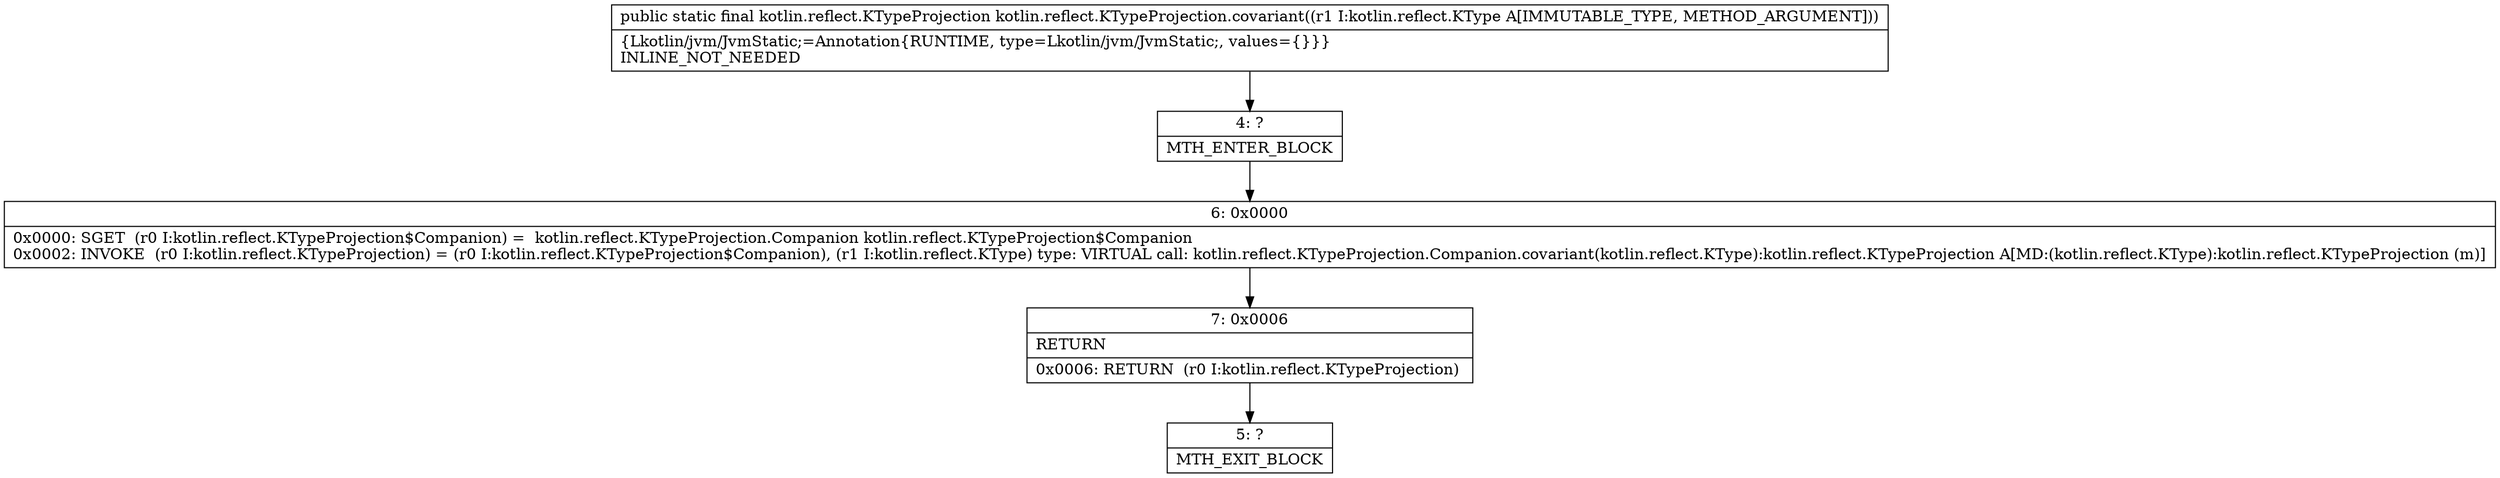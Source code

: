 digraph "CFG forkotlin.reflect.KTypeProjection.covariant(Lkotlin\/reflect\/KType;)Lkotlin\/reflect\/KTypeProjection;" {
Node_4 [shape=record,label="{4\:\ ?|MTH_ENTER_BLOCK\l}"];
Node_6 [shape=record,label="{6\:\ 0x0000|0x0000: SGET  (r0 I:kotlin.reflect.KTypeProjection$Companion) =  kotlin.reflect.KTypeProjection.Companion kotlin.reflect.KTypeProjection$Companion \l0x0002: INVOKE  (r0 I:kotlin.reflect.KTypeProjection) = (r0 I:kotlin.reflect.KTypeProjection$Companion), (r1 I:kotlin.reflect.KType) type: VIRTUAL call: kotlin.reflect.KTypeProjection.Companion.covariant(kotlin.reflect.KType):kotlin.reflect.KTypeProjection A[MD:(kotlin.reflect.KType):kotlin.reflect.KTypeProjection (m)]\l}"];
Node_7 [shape=record,label="{7\:\ 0x0006|RETURN\l|0x0006: RETURN  (r0 I:kotlin.reflect.KTypeProjection) \l}"];
Node_5 [shape=record,label="{5\:\ ?|MTH_EXIT_BLOCK\l}"];
MethodNode[shape=record,label="{public static final kotlin.reflect.KTypeProjection kotlin.reflect.KTypeProjection.covariant((r1 I:kotlin.reflect.KType A[IMMUTABLE_TYPE, METHOD_ARGUMENT]))  | \{Lkotlin\/jvm\/JvmStatic;=Annotation\{RUNTIME, type=Lkotlin\/jvm\/JvmStatic;, values=\{\}\}\}\lINLINE_NOT_NEEDED\l}"];
MethodNode -> Node_4;Node_4 -> Node_6;
Node_6 -> Node_7;
Node_7 -> Node_5;
}

